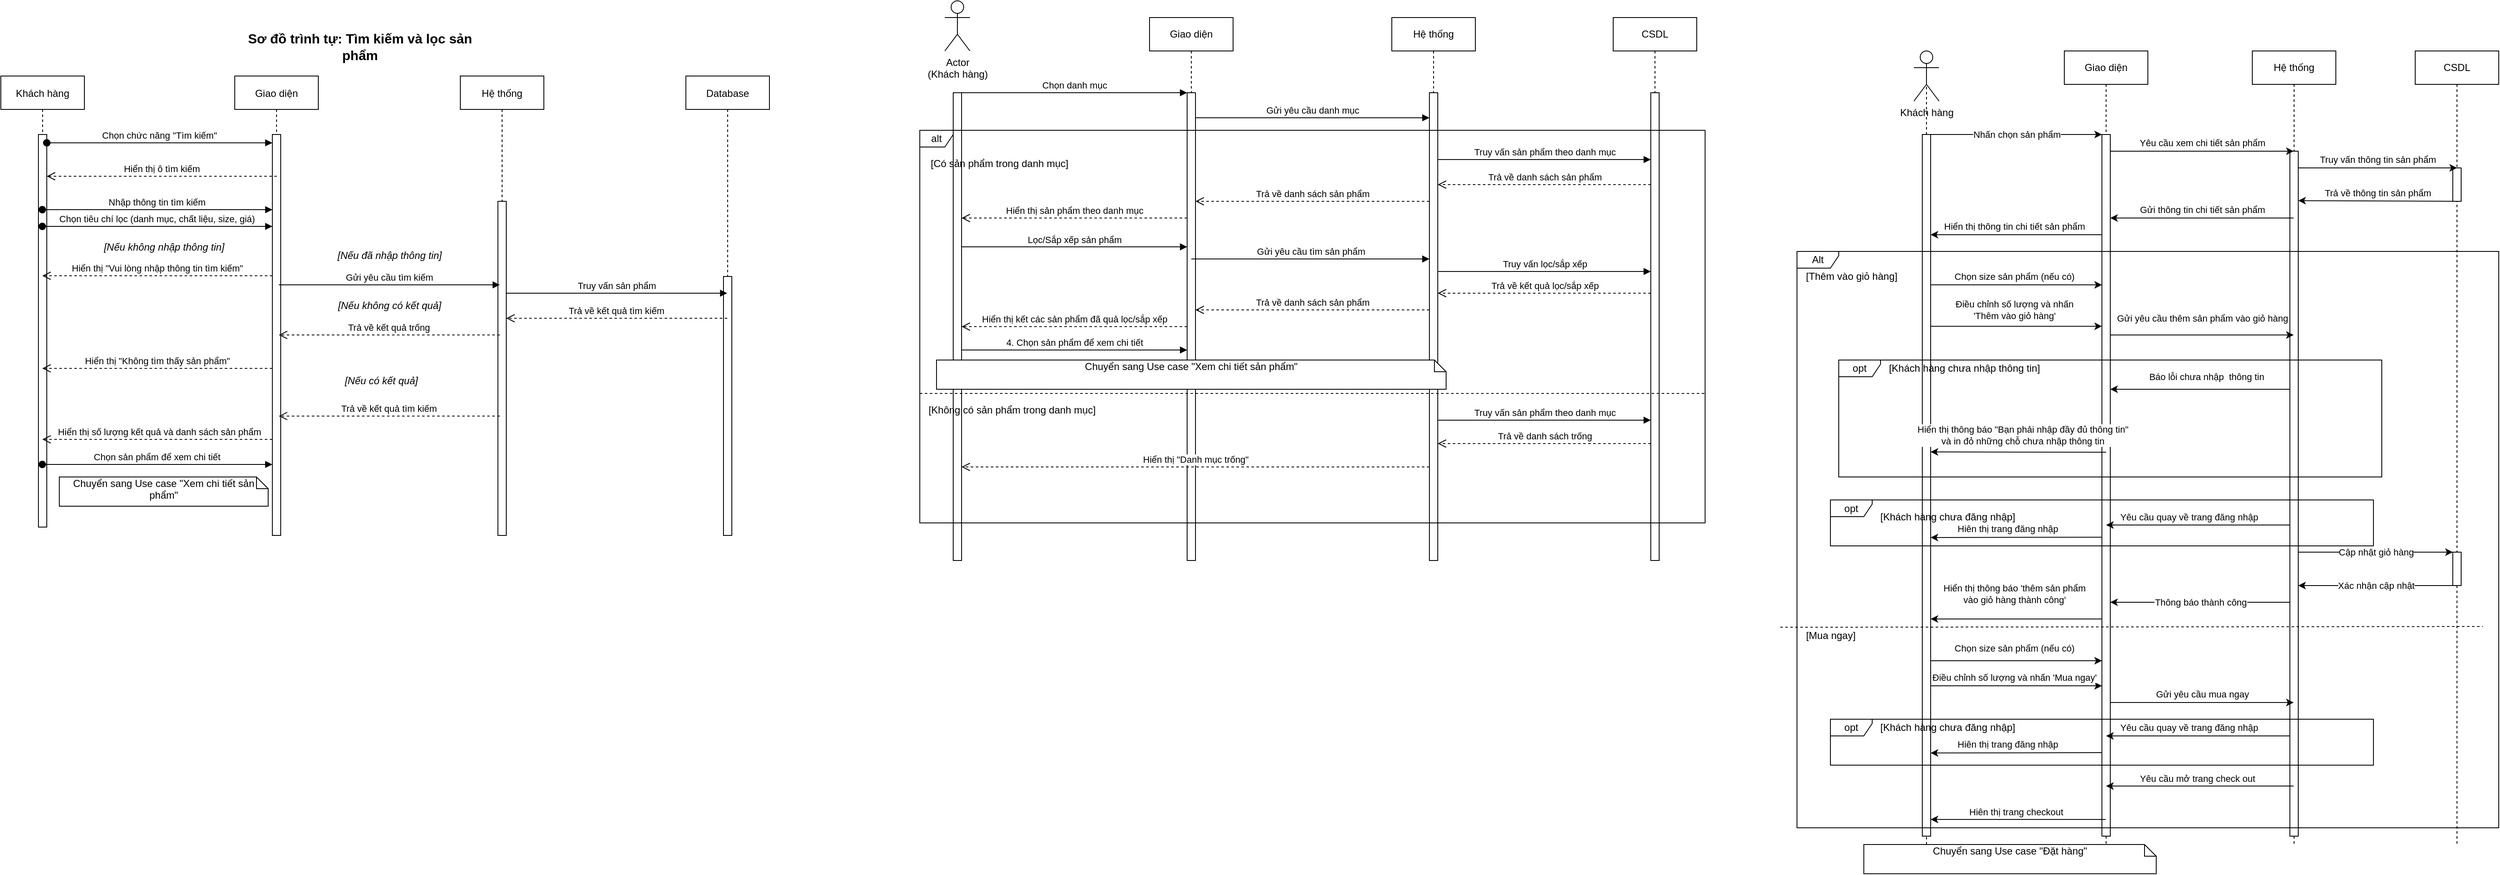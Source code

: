 <mxfile version="26.1.1" pages="2">
  <diagram name="Page-1" id="13e1069c-82ec-6db2-03f1-153e76fe0fe0">
    <mxGraphModel dx="4097" dy="2206" grid="1" gridSize="10" guides="1" tooltips="1" connect="1" arrows="1" fold="1" page="1" pageScale="1" pageWidth="1100" pageHeight="850" background="none" math="0" shadow="0">
      <root>
        <mxCell id="0" />
        <mxCell id="1" parent="0" />
        <mxCell id="CiSJBHJ4Xn43Z9WM9_8N-1" value="Khách hàng" style="shape=umlLifeline;perimeter=lifelinePerimeter;container=1;collapsible=0;recursiveResize=0;rounded=0;shadow=0;strokeWidth=1;" parent="1" vertex="1">
          <mxGeometry x="90" y="190" width="100" height="540" as="geometry" />
        </mxCell>
        <mxCell id="CiSJBHJ4Xn43Z9WM9_8N-2" value="" style="points=[];perimeter=orthogonalPerimeter;rounded=0;shadow=0;strokeWidth=1;" parent="CiSJBHJ4Xn43Z9WM9_8N-1" vertex="1">
          <mxGeometry x="45" y="70" width="10" height="470" as="geometry" />
        </mxCell>
        <mxCell id="CiSJBHJ4Xn43Z9WM9_8N-3" value="Giao diện" style="shape=umlLifeline;perimeter=lifelinePerimeter;container=1;collapsible=0;recursiveResize=0;rounded=0;shadow=0;strokeWidth=1;" parent="1" vertex="1">
          <mxGeometry x="370" y="190" width="100" height="550" as="geometry" />
        </mxCell>
        <mxCell id="CiSJBHJ4Xn43Z9WM9_8N-4" value="" style="points=[];perimeter=orthogonalPerimeter;rounded=0;shadow=0;strokeWidth=1;" parent="CiSJBHJ4Xn43Z9WM9_8N-3" vertex="1">
          <mxGeometry x="45" y="70" width="10" height="480" as="geometry" />
        </mxCell>
        <mxCell id="wR38wNs-CdR_Del-v1X8-1" value="Hiển thị ô tìm kiếm" style="verticalAlign=bottom;endArrow=open;dashed=1;endSize=8;shadow=0;strokeWidth=1;" parent="CiSJBHJ4Xn43Z9WM9_8N-3" edge="1">
          <mxGeometry relative="1" as="geometry">
            <mxPoint x="50.37" y="120" as="sourcePoint" />
            <mxPoint x="-225.0" y="120" as="targetPoint" />
          </mxGeometry>
        </mxCell>
        <mxCell id="CiSJBHJ4Xn43Z9WM9_8N-23" value="Chọn tiêu chí lọc (danh mục, chất liệu, size, giá)" style="verticalAlign=bottom;startArrow=oval;endArrow=block;startSize=8;shadow=0;strokeWidth=1;" parent="CiSJBHJ4Xn43Z9WM9_8N-3" edge="1">
          <mxGeometry relative="1" as="geometry">
            <mxPoint x="-230.37" y="180" as="sourcePoint" />
            <mxPoint x="45" y="180" as="targetPoint" />
          </mxGeometry>
        </mxCell>
        <mxCell id="CiSJBHJ4Xn43Z9WM9_8N-19" value="Hiển thị &quot;Không tìm thấy sản phẩm&quot;" style="verticalAlign=bottom;endArrow=open;dashed=1;endSize=8;shadow=0;strokeWidth=1;" parent="CiSJBHJ4Xn43Z9WM9_8N-3" edge="1">
          <mxGeometry relative="1" as="geometry">
            <mxPoint x="45" y="350" as="sourcePoint" />
            <mxPoint x="-230.37" y="350" as="targetPoint" />
          </mxGeometry>
        </mxCell>
        <mxCell id="CiSJBHJ4Xn43Z9WM9_8N-5" value="Hệ thống" style="shape=umlLifeline;perimeter=lifelinePerimeter;container=1;collapsible=0;recursiveResize=0;rounded=0;shadow=0;strokeWidth=1;" parent="1" vertex="1">
          <mxGeometry x="640" y="190" width="100" height="550" as="geometry" />
        </mxCell>
        <mxCell id="CiSJBHJ4Xn43Z9WM9_8N-6" value="" style="points=[];perimeter=orthogonalPerimeter;rounded=0;shadow=0;strokeWidth=1;" parent="CiSJBHJ4Xn43Z9WM9_8N-5" vertex="1">
          <mxGeometry x="45" y="150" width="10" height="400" as="geometry" />
        </mxCell>
        <mxCell id="CiSJBHJ4Xn43Z9WM9_8N-7" value="Database" style="shape=umlLifeline;perimeter=lifelinePerimeter;container=1;collapsible=0;recursiveResize=0;rounded=0;shadow=0;strokeWidth=1;" parent="1" vertex="1">
          <mxGeometry x="910" y="190" width="100" height="550" as="geometry" />
        </mxCell>
        <mxCell id="CiSJBHJ4Xn43Z9WM9_8N-8" value="" style="points=[];perimeter=orthogonalPerimeter;rounded=0;shadow=0;strokeWidth=1;" parent="CiSJBHJ4Xn43Z9WM9_8N-7" vertex="1">
          <mxGeometry x="45" y="240" width="10" height="310" as="geometry" />
        </mxCell>
        <mxCell id="CiSJBHJ4Xn43Z9WM9_8N-9" value="Chọn chức năng &quot;Tìm kiếm&quot;" style="verticalAlign=bottom;startArrow=oval;endArrow=block;startSize=8;shadow=0;strokeWidth=1;" parent="1" source="CiSJBHJ4Xn43Z9WM9_8N-2" target="CiSJBHJ4Xn43Z9WM9_8N-4" edge="1">
          <mxGeometry relative="1" as="geometry">
            <mxPoint x="345" y="270" as="sourcePoint" />
            <Array as="points">
              <mxPoint x="310" y="270" />
            </Array>
          </mxGeometry>
        </mxCell>
        <mxCell id="CiSJBHJ4Xn43Z9WM9_8N-10" value="Nhập thông tin tìm kiếm" style="verticalAlign=bottom;startArrow=oval;endArrow=block;startSize=8;shadow=0;strokeWidth=1;" parent="1" edge="1">
          <mxGeometry relative="1" as="geometry">
            <mxPoint x="139.63" y="350" as="sourcePoint" />
            <mxPoint x="415" y="350" as="targetPoint" />
          </mxGeometry>
        </mxCell>
        <mxCell id="CiSJBHJ4Xn43Z9WM9_8N-11" value="[Nếu không nhập thông tin]" style="text;html=1;align=center;verticalAlign=middle;resizable=0;points=[];autosize=1;fontStyle=2" parent="1" vertex="1">
          <mxGeometry x="200" y="380" width="170" height="30" as="geometry" />
        </mxCell>
        <mxCell id="CiSJBHJ4Xn43Z9WM9_8N-12" value="Hiển thị &quot;Vui lòng nhập thông tin tìm kiếm&quot;" style="verticalAlign=bottom;endArrow=open;dashed=1;endSize=8;shadow=0;strokeWidth=1;" parent="1" edge="1">
          <mxGeometry relative="1" as="geometry">
            <mxPoint x="415" y="429.13" as="sourcePoint" />
            <mxPoint x="139.63" y="429.13" as="targetPoint" />
          </mxGeometry>
        </mxCell>
        <mxCell id="CiSJBHJ4Xn43Z9WM9_8N-13" value="[Nếu đã nhập thông tin]" style="text;html=1;align=center;verticalAlign=middle;resizable=0;points=[];autosize=1;fontStyle=2" parent="1" vertex="1">
          <mxGeometry x="480" y="390" width="150" height="30" as="geometry" />
        </mxCell>
        <mxCell id="CiSJBHJ4Xn43Z9WM9_8N-14" value="Gửi yêu cầu tìm kiếm" style="verticalAlign=bottom;endArrow=block;shadow=0;strokeWidth=1;" parent="1" edge="1">
          <mxGeometry relative="1" as="geometry">
            <mxPoint x="422.75" y="440" as="sourcePoint" />
            <mxPoint x="687.25" y="440" as="targetPoint" />
          </mxGeometry>
        </mxCell>
        <mxCell id="CiSJBHJ4Xn43Z9WM9_8N-15" value="Truy vấn sản phẩm" style="verticalAlign=bottom;endArrow=block;shadow=0;strokeWidth=1;" parent="1" edge="1">
          <mxGeometry relative="1" as="geometry">
            <mxPoint x="695" y="450" as="sourcePoint" />
            <mxPoint x="959.5" y="450" as="targetPoint" />
          </mxGeometry>
        </mxCell>
        <mxCell id="CiSJBHJ4Xn43Z9WM9_8N-16" value="Trả về kết quả tìm kiếm" style="verticalAlign=bottom;endArrow=open;dashed=1;endSize=8;shadow=0;strokeWidth=1;" parent="1" edge="1">
          <mxGeometry relative="1" as="geometry">
            <mxPoint x="959.5" y="480" as="sourcePoint" />
            <mxPoint x="695" y="480" as="targetPoint" />
          </mxGeometry>
        </mxCell>
        <mxCell id="CiSJBHJ4Xn43Z9WM9_8N-17" value="[Nếu không có kết quả]" style="text;html=1;align=center;verticalAlign=middle;resizable=0;points=[];autosize=1;fontStyle=2" parent="1" vertex="1">
          <mxGeometry x="480" y="450" width="150" height="30" as="geometry" />
        </mxCell>
        <mxCell id="CiSJBHJ4Xn43Z9WM9_8N-18" value="Trả về kết quả trống" style="verticalAlign=bottom;endArrow=open;dashed=1;endSize=8;shadow=0;strokeWidth=1;" parent="1" edge="1">
          <mxGeometry relative="1" as="geometry">
            <mxPoint x="687.25" y="500" as="sourcePoint" />
            <mxPoint x="422.75" y="500" as="targetPoint" />
          </mxGeometry>
        </mxCell>
        <mxCell id="CiSJBHJ4Xn43Z9WM9_8N-20" value="[Nếu có kết quả]" style="text;html=1;align=center;verticalAlign=middle;resizable=0;points=[];autosize=1;fontStyle=2" parent="1" vertex="1">
          <mxGeometry x="490" y="540" width="110" height="30" as="geometry" />
        </mxCell>
        <mxCell id="CiSJBHJ4Xn43Z9WM9_8N-21" value="Trả về kết quả tìm kiếm" style="verticalAlign=bottom;endArrow=open;dashed=1;endSize=8;shadow=0;strokeWidth=1;" parent="1" edge="1">
          <mxGeometry relative="1" as="geometry">
            <mxPoint x="687.25" y="597.07" as="sourcePoint" />
            <mxPoint x="422.75" y="597.07" as="targetPoint" />
          </mxGeometry>
        </mxCell>
        <mxCell id="CiSJBHJ4Xn43Z9WM9_8N-22" value="Hiển thị số lượng kết quả và danh sách sản phẩm" style="verticalAlign=bottom;endArrow=open;dashed=1;endSize=8;shadow=0;strokeWidth=1;" parent="1" edge="1">
          <mxGeometry x="-0.02" relative="1" as="geometry">
            <mxPoint x="415" y="625" as="sourcePoint" />
            <mxPoint x="139.63" y="625" as="targetPoint" />
            <mxPoint as="offset" />
          </mxGeometry>
        </mxCell>
        <mxCell id="CiSJBHJ4Xn43Z9WM9_8N-24" value="Chọn sản phẩm để xem chi tiết" style="verticalAlign=bottom;startArrow=oval;endArrow=block;startSize=8;shadow=0;strokeWidth=1;" parent="1" edge="1">
          <mxGeometry relative="1" as="geometry">
            <mxPoint x="139.63" y="655" as="sourcePoint" />
            <mxPoint x="415" y="655" as="targetPoint" />
          </mxGeometry>
        </mxCell>
        <mxCell id="CiSJBHJ4Xn43Z9WM9_8N-25" value="Sơ đồ trình tự: Tìm kiếm và lọc sản phẩm" style="text;html=1;strokeColor=none;fillColor=none;align=center;verticalAlign=middle;whiteSpace=wrap;rounded=0;fontSize=16;fontStyle=1" parent="1" vertex="1">
          <mxGeometry x="370" y="140" width="300" height="30" as="geometry" />
        </mxCell>
        <mxCell id="wR38wNs-CdR_Del-v1X8-2" value="Actor&#xa;(Khách hàng)" style="shape=umlActor;verticalLabelPosition=bottom;verticalAlign=top;html=1;" parent="1" vertex="1">
          <mxGeometry x="1220" y="100" width="30" height="60" as="geometry" />
        </mxCell>
        <mxCell id="wR38wNs-CdR_Del-v1X8-6" value="" style="html=1;points=[];perimeter=orthogonalPerimeter;" parent="1" vertex="1">
          <mxGeometry x="1230" y="210" width="10" height="560" as="geometry" />
        </mxCell>
        <mxCell id="wR38wNs-CdR_Del-v1X8-7" value="" style="html=1;points=[];perimeter=orthogonalPerimeter;" parent="1" vertex="1">
          <mxGeometry x="1510" y="210" width="10" height="560" as="geometry" />
        </mxCell>
        <mxCell id="wR38wNs-CdR_Del-v1X8-8" value="" style="html=1;points=[];perimeter=orthogonalPerimeter;" parent="1" vertex="1">
          <mxGeometry x="1800" y="210" width="10" height="560" as="geometry" />
        </mxCell>
        <mxCell id="wR38wNs-CdR_Del-v1X8-9" value="" style="html=1;points=[];perimeter=orthogonalPerimeter;" parent="1" vertex="1">
          <mxGeometry x="2065" y="210" width="10" height="560" as="geometry" />
        </mxCell>
        <mxCell id="wR38wNs-CdR_Del-v1X8-10" value="Chọn danh mục" style="html=1;verticalAlign=bottom;endArrow=block;entryX=0;entryY=0;exitX=1;exitY=0;" parent="1" source="wR38wNs-CdR_Del-v1X8-6" target="wR38wNs-CdR_Del-v1X8-7" edge="1">
          <mxGeometry relative="1" as="geometry">
            <mxPoint x="1470" y="220" as="sourcePoint" />
          </mxGeometry>
        </mxCell>
        <mxCell id="wR38wNs-CdR_Del-v1X8-11" value="Gửi yêu cầu danh mục" style="html=1;verticalAlign=bottom;endArrow=block;entryX=0;entryY=0.1;exitX=1;exitY=0.1;" parent="1" edge="1">
          <mxGeometry relative="1" as="geometry">
            <mxPoint x="1520" y="240.0" as="sourcePoint" />
            <mxPoint x="1800" y="240.0" as="targetPoint" />
          </mxGeometry>
        </mxCell>
        <mxCell id="wR38wNs-CdR_Del-v1X8-12" value="alt" style="shape=umlFrame;whiteSpace=wrap;html=1;width=40;height=20;" parent="1" vertex="1">
          <mxGeometry x="1190" y="255" width="940" height="470" as="geometry" />
        </mxCell>
        <mxCell id="wR38wNs-CdR_Del-v1X8-13" value="[Có sản phẩm trong danh mục]" style="text;html=1;align=center;verticalAlign=middle;resizable=0;points=[];autosize=1;" parent="1" vertex="1">
          <mxGeometry x="1190" y="280" width="190" height="30" as="geometry" />
        </mxCell>
        <mxCell id="wR38wNs-CdR_Del-v1X8-14" value="" style="endArrow=none;dashed=1;html=1;entryX=1;entryY=0.5;entryDx=0;entryDy=0;entryPerimeter=0;exitX=0;exitY=0.5;exitDx=0;exitDy=0;exitPerimeter=0;" parent="1" edge="1">
          <mxGeometry width="50" height="50" relative="1" as="geometry">
            <mxPoint x="1190" y="570" as="sourcePoint" />
            <mxPoint x="2130.0" y="570" as="targetPoint" />
          </mxGeometry>
        </mxCell>
        <mxCell id="wR38wNs-CdR_Del-v1X8-15" value="[Không có sản phẩm trong danh mục]" style="text;html=1;align=center;verticalAlign=middle;resizable=0;points=[];autosize=1;" parent="1" vertex="1">
          <mxGeometry x="1190" y="575" width="220" height="30" as="geometry" />
        </mxCell>
        <mxCell id="wR38wNs-CdR_Del-v1X8-16" value="Truy vấn sản phẩm theo danh mục" style="html=1;verticalAlign=bottom;endArrow=block;entryX=0;entryY=0.2;exitX=1;exitY=0.2;" parent="1" edge="1">
          <mxGeometry relative="1" as="geometry">
            <mxPoint x="1810" y="290.0" as="sourcePoint" />
            <mxPoint x="2065.0" y="290.0" as="targetPoint" />
          </mxGeometry>
        </mxCell>
        <mxCell id="wR38wNs-CdR_Del-v1X8-17" value="Trả về danh sách sản phẩm" style="html=1;verticalAlign=bottom;endArrow=open;dashed=1;endSize=8;exitX=0;exitY=0.25;entryX=1;entryY=0.25;" parent="1" edge="1">
          <mxGeometry relative="1" as="geometry">
            <mxPoint x="1810" y="320.0" as="targetPoint" />
            <mxPoint x="2065.0" y="320" as="sourcePoint" />
          </mxGeometry>
        </mxCell>
        <mxCell id="wR38wNs-CdR_Del-v1X8-18" value="Hiển thị sản phẩm theo danh mục" style="html=1;verticalAlign=bottom;endArrow=open;dashed=1;endSize=8;entryX=1;entryY=0.3;" parent="1" edge="1">
          <mxGeometry relative="1" as="geometry">
            <mxPoint x="1240" y="360.0" as="targetPoint" />
            <mxPoint x="1510" y="360.0" as="sourcePoint" />
          </mxGeometry>
        </mxCell>
        <mxCell id="wR38wNs-CdR_Del-v1X8-19" value="Lọc/Sắp xếp sản phẩm" style="html=1;verticalAlign=bottom;endArrow=block;exitX=1;exitY=0.35;" parent="1" edge="1">
          <mxGeometry relative="1" as="geometry">
            <mxPoint x="1240" y="394.52" as="sourcePoint" />
            <mxPoint x="1510" y="394.52" as="targetPoint" />
          </mxGeometry>
        </mxCell>
        <mxCell id="wR38wNs-CdR_Del-v1X8-20" value="Truy vấn lọc/sắp xếp" style="html=1;verticalAlign=bottom;endArrow=block;entryX=0;entryY=0.4;exitX=1;exitY=0.4;" parent="1" edge="1">
          <mxGeometry relative="1" as="geometry">
            <mxPoint x="1810" y="424" as="sourcePoint" />
            <mxPoint x="2065" y="424" as="targetPoint" />
          </mxGeometry>
        </mxCell>
        <mxCell id="wR38wNs-CdR_Del-v1X8-21" value="Trả về kết quả lọc/sắp xếp" style="html=1;verticalAlign=bottom;endArrow=open;dashed=1;endSize=8;exitX=0;exitY=0.45;entryX=1;entryY=0.45;" parent="1" edge="1">
          <mxGeometry relative="1" as="geometry">
            <mxPoint x="1810" y="450.0" as="targetPoint" />
            <mxPoint x="2065" y="450.0" as="sourcePoint" />
          </mxGeometry>
        </mxCell>
        <mxCell id="wR38wNs-CdR_Del-v1X8-22" value="Hiển thị kết các sản phẩm đã quả lọc/sắp xếp" style="html=1;verticalAlign=bottom;endArrow=open;dashed=1;endSize=8;entryX=1;entryY=0.5;" parent="1" target="wR38wNs-CdR_Del-v1X8-6" edge="1">
          <mxGeometry relative="1" as="geometry">
            <mxPoint x="1470" y="400" as="targetPoint" />
            <mxPoint x="1510" y="490" as="sourcePoint" />
          </mxGeometry>
        </mxCell>
        <mxCell id="wR38wNs-CdR_Del-v1X8-23" value="4. Chọn sản phẩm để xem chi tiết" style="html=1;verticalAlign=bottom;endArrow=block;exitX=1;exitY=0.55;" parent="1" source="wR38wNs-CdR_Del-v1X8-6" edge="1">
          <mxGeometry relative="1" as="geometry">
            <mxPoint x="1470" y="420" as="sourcePoint" />
            <mxPoint x="1510" y="518" as="targetPoint" />
          </mxGeometry>
        </mxCell>
        <mxCell id="wR38wNs-CdR_Del-v1X8-24" value="Chuyển sang Use case &quot;Xem chi tiết sản phẩm&quot;" style="shape=note;whiteSpace=wrap;html=1;size=14;verticalAlign=top;align=center;spacingTop=-6;" parent="1" vertex="1">
          <mxGeometry x="1210" y="530" width="610" height="35" as="geometry" />
        </mxCell>
        <mxCell id="wR38wNs-CdR_Del-v1X8-25" value="Truy vấn sản phẩm theo danh mục" style="html=1;verticalAlign=bottom;endArrow=block;entryX=0;entryY=0.7;exitX=1;exitY=0.7;" parent="1" source="wR38wNs-CdR_Del-v1X8-8" target="wR38wNs-CdR_Del-v1X8-9" edge="1">
          <mxGeometry relative="1" as="geometry">
            <mxPoint x="1780" y="480" as="sourcePoint" />
          </mxGeometry>
        </mxCell>
        <mxCell id="wR38wNs-CdR_Del-v1X8-26" value="Trả về danh sách trống" style="html=1;verticalAlign=bottom;endArrow=open;dashed=1;endSize=8;exitX=0;exitY=0.75;entryX=1;entryY=0.75;" parent="1" source="wR38wNs-CdR_Del-v1X8-9" target="wR38wNs-CdR_Del-v1X8-8" edge="1">
          <mxGeometry relative="1" as="geometry">
            <mxPoint x="1780" y="500" as="targetPoint" />
          </mxGeometry>
        </mxCell>
        <mxCell id="wR38wNs-CdR_Del-v1X8-27" value="Hiển thị &quot;Danh mục trống&quot;" style="html=1;verticalAlign=bottom;endArrow=open;dashed=1;endSize=8;exitX=0;exitY=0.8;entryX=1;entryY=0.8;" parent="1" source="wR38wNs-CdR_Del-v1X8-8" target="wR38wNs-CdR_Del-v1X8-6" edge="1">
          <mxGeometry relative="1" as="geometry">
            <mxPoint x="1470" y="520" as="targetPoint" />
          </mxGeometry>
        </mxCell>
        <mxCell id="wR38wNs-CdR_Del-v1X8-31" value="Chuyển sang Use case &quot;Xem chi tiết sản phẩm&quot;" style="shape=note;whiteSpace=wrap;html=1;size=14;verticalAlign=top;align=center;spacingTop=-6;" parent="1" vertex="1">
          <mxGeometry x="160" y="670" width="250" height="35" as="geometry" />
        </mxCell>
        <mxCell id="z18q6whbh-dWfgE0S6pc-22" value="Trả về danh sách sản phẩm" style="html=1;verticalAlign=bottom;endArrow=open;dashed=1;endSize=8;exitX=0;exitY=0.45;" parent="1" edge="1">
          <mxGeometry relative="1" as="geometry">
            <mxPoint x="1520" y="470.0" as="targetPoint" />
            <mxPoint x="1800" y="470" as="sourcePoint" />
          </mxGeometry>
        </mxCell>
        <mxCell id="z18q6whbh-dWfgE0S6pc-23" value="Gửi yêu cầu tìm sản phẩm" style="html=1;verticalAlign=bottom;endArrow=block;exitX=1;exitY=0.35;" parent="1" target="wR38wNs-CdR_Del-v1X8-8" edge="1">
          <mxGeometry relative="1" as="geometry">
            <mxPoint x="1515" y="409.05" as="sourcePoint" />
            <mxPoint x="1785" y="409.05" as="targetPoint" />
          </mxGeometry>
        </mxCell>
        <mxCell id="z18q6whbh-dWfgE0S6pc-24" value="Trả về danh sách sản phẩm" style="html=1;verticalAlign=bottom;endArrow=open;dashed=1;endSize=8;exitX=0;exitY=0.45;" parent="1" edge="1">
          <mxGeometry relative="1" as="geometry">
            <mxPoint x="1520" y="340.0" as="targetPoint" />
            <mxPoint x="1800" y="340" as="sourcePoint" />
          </mxGeometry>
        </mxCell>
        <mxCell id="r98t_IDqT5fcbSij2vow-30" value="Giao diện" style="shape=umlLifeline;perimeter=lifelinePerimeter;whiteSpace=wrap;html=1;container=1;dropTarget=0;collapsible=0;recursiveResize=0;outlineConnect=0;portConstraint=eastwest;newEdgeStyle={&quot;curved&quot;:0,&quot;rounded&quot;:0};" parent="1" vertex="1">
          <mxGeometry x="1465" y="120" width="100" height="90" as="geometry" />
        </mxCell>
        <mxCell id="r98t_IDqT5fcbSij2vow-31" value="Hệ thống" style="shape=umlLifeline;perimeter=lifelinePerimeter;whiteSpace=wrap;html=1;container=1;dropTarget=0;collapsible=0;recursiveResize=0;outlineConnect=0;portConstraint=eastwest;newEdgeStyle={&quot;curved&quot;:0,&quot;rounded&quot;:0};" parent="1" vertex="1">
          <mxGeometry x="1755" y="120" width="100" height="90" as="geometry" />
        </mxCell>
        <mxCell id="r98t_IDqT5fcbSij2vow-32" value="CSDL" style="shape=umlLifeline;perimeter=lifelinePerimeter;whiteSpace=wrap;html=1;container=1;dropTarget=0;collapsible=0;recursiveResize=0;outlineConnect=0;portConstraint=eastwest;newEdgeStyle={&quot;curved&quot;:0,&quot;rounded&quot;:0};" parent="1" vertex="1">
          <mxGeometry x="2020" y="120" width="100" height="90" as="geometry" />
        </mxCell>
        <mxCell id="hXK-SEx-EnrCW3ID_Bvt-27" value="Khách hàng" style="shape=umlActor;verticalLabelPosition=bottom;verticalAlign=top;html=1;" vertex="1" parent="1">
          <mxGeometry x="2380" y="160" width="30" height="60" as="geometry" />
        </mxCell>
        <mxCell id="hXK-SEx-EnrCW3ID_Bvt-28" value="Giao diện" style="shape=umlLifeline;perimeter=lifelinePerimeter;whiteSpace=wrap;html=1;container=1;collapsible=0;recursiveResize=0;outlineConnect=0;" vertex="1" parent="1">
          <mxGeometry x="2560" y="160" width="100" height="950" as="geometry" />
        </mxCell>
        <mxCell id="hXK-SEx-EnrCW3ID_Bvt-29" value="Hệ thống" style="shape=umlLifeline;perimeter=lifelinePerimeter;whiteSpace=wrap;html=1;container=1;collapsible=0;recursiveResize=0;outlineConnect=0;" vertex="1" parent="1">
          <mxGeometry x="2785" y="160" width="100" height="950" as="geometry" />
        </mxCell>
        <mxCell id="hXK-SEx-EnrCW3ID_Bvt-30" value="CSDL" style="shape=umlLifeline;perimeter=lifelinePerimeter;whiteSpace=wrap;html=1;container=1;collapsible=0;recursiveResize=0;outlineConnect=0;" vertex="1" parent="1">
          <mxGeometry x="2980" y="160" width="100" height="950" as="geometry" />
        </mxCell>
        <mxCell id="hXK-SEx-EnrCW3ID_Bvt-36" value="" style="html=1;points=[];perimeter=orthogonalPerimeter;" vertex="1" parent="hXK-SEx-EnrCW3ID_Bvt-30">
          <mxGeometry x="45" y="140" width="10" height="40" as="geometry" />
        </mxCell>
        <mxCell id="hXK-SEx-EnrCW3ID_Bvt-40" value="Trả về thông tin sản phẩm" style="endArrow=classic;html=1;" edge="1" parent="hXK-SEx-EnrCW3ID_Bvt-30">
          <mxGeometry y="-10" width="50" height="50" relative="1" as="geometry">
            <mxPoint x="50" y="180" as="sourcePoint" />
            <mxPoint x="-140" y="179.17" as="targetPoint" />
            <mxPoint as="offset" />
          </mxGeometry>
        </mxCell>
        <mxCell id="hXK-SEx-EnrCW3ID_Bvt-31" value="" style="endArrow=none;dashed=1;html=1;startArrow=none;entryX=0.5;entryY=0.686;entryDx=0;entryDy=0;entryPerimeter=0;" edge="1" parent="1" source="hXK-SEx-EnrCW3ID_Bvt-32" target="hXK-SEx-EnrCW3ID_Bvt-27">
          <mxGeometry width="50" height="50" relative="1" as="geometry">
            <mxPoint x="2435" y="780" as="sourcePoint" />
            <mxPoint x="2435" y="240" as="targetPoint" />
          </mxGeometry>
        </mxCell>
        <mxCell id="hXK-SEx-EnrCW3ID_Bvt-32" value="" style="html=1;points=[];perimeter=orthogonalPerimeter;" vertex="1" parent="1">
          <mxGeometry x="2390" y="260" width="10" height="840" as="geometry" />
        </mxCell>
        <mxCell id="hXK-SEx-EnrCW3ID_Bvt-33" value="" style="endArrow=none;dashed=1;html=1;" edge="1" parent="1" target="hXK-SEx-EnrCW3ID_Bvt-32">
          <mxGeometry width="50" height="50" relative="1" as="geometry">
            <mxPoint x="2395" y="1110" as="sourcePoint" />
            <mxPoint x="2435" y="240" as="targetPoint" />
          </mxGeometry>
        </mxCell>
        <mxCell id="hXK-SEx-EnrCW3ID_Bvt-34" value="" style="html=1;points=[];perimeter=orthogonalPerimeter;" vertex="1" parent="1">
          <mxGeometry x="2605" y="260" width="10" height="840" as="geometry" />
        </mxCell>
        <mxCell id="hXK-SEx-EnrCW3ID_Bvt-35" value="" style="html=1;points=[];perimeter=orthogonalPerimeter;" vertex="1" parent="1">
          <mxGeometry x="2830" y="280" width="10" height="820" as="geometry" />
        </mxCell>
        <mxCell id="hXK-SEx-EnrCW3ID_Bvt-37" value="Nhấn chọn sản phẩm" style="endArrow=classic;html=1;exitX=1;exitY=0;exitDx=0;exitDy=0;exitPerimeter=0;" edge="1" parent="1" source="hXK-SEx-EnrCW3ID_Bvt-32">
          <mxGeometry width="50" height="50" relative="1" as="geometry">
            <mxPoint x="2440" y="260" as="sourcePoint" />
            <mxPoint x="2605" y="260" as="targetPoint" />
          </mxGeometry>
        </mxCell>
        <mxCell id="hXK-SEx-EnrCW3ID_Bvt-38" value="Yêu cầu xem chi tiết sản phẩm" style="endArrow=classic;html=1;" edge="1" parent="1" target="hXK-SEx-EnrCW3ID_Bvt-29">
          <mxGeometry y="10" width="50" height="50" relative="1" as="geometry">
            <mxPoint x="2615" y="280" as="sourcePoint" />
            <mxPoint x="2765" y="280" as="targetPoint" />
            <mxPoint as="offset" />
          </mxGeometry>
        </mxCell>
        <mxCell id="hXK-SEx-EnrCW3ID_Bvt-39" value="Truy vấn thông tin sản phẩm" style="endArrow=classic;html=1;" edge="1" parent="1">
          <mxGeometry y="10" width="50" height="50" relative="1" as="geometry">
            <mxPoint x="2840" y="300" as="sourcePoint" />
            <mxPoint x="3030" y="300" as="targetPoint" />
            <mxPoint as="offset" />
          </mxGeometry>
        </mxCell>
        <mxCell id="hXK-SEx-EnrCW3ID_Bvt-41" value="Gửi thông tin chi tiết sản phẩm" style="endArrow=classic;html=1;" edge="1" parent="1" source="hXK-SEx-EnrCW3ID_Bvt-29">
          <mxGeometry y="-10" width="50" height="50" relative="1" as="geometry">
            <mxPoint x="2765" y="360" as="sourcePoint" />
            <mxPoint x="2615" y="360" as="targetPoint" />
            <mxPoint as="offset" />
          </mxGeometry>
        </mxCell>
        <mxCell id="hXK-SEx-EnrCW3ID_Bvt-42" value="Hiển thị thông tin chi tiết sản phẩm" style="endArrow=classic;html=1;" edge="1" parent="1" target="hXK-SEx-EnrCW3ID_Bvt-32">
          <mxGeometry x="0.03" y="-10" width="50" height="50" relative="1" as="geometry">
            <mxPoint x="2605" y="380" as="sourcePoint" />
            <mxPoint x="2440" y="380" as="targetPoint" />
            <mxPoint as="offset" />
          </mxGeometry>
        </mxCell>
        <mxCell id="hXK-SEx-EnrCW3ID_Bvt-43" value="Alt" style="shape=umlFrame;whiteSpace=wrap;html=1;width=50;height=20;" vertex="1" parent="1">
          <mxGeometry x="2240" y="400" width="840" height="690" as="geometry" />
        </mxCell>
        <mxCell id="hXK-SEx-EnrCW3ID_Bvt-44" value="[Thêm vào giỏ hàng]" style="text;html=1;align=center;verticalAlign=middle;resizable=0;points=[];autosize=1;" vertex="1" parent="1">
          <mxGeometry x="2240" y="420" width="130" height="20" as="geometry" />
        </mxCell>
        <mxCell id="hXK-SEx-EnrCW3ID_Bvt-45" value="Chọn size sản phẩm (nếu có)" style="endArrow=classic;html=1;" edge="1" parent="1" source="hXK-SEx-EnrCW3ID_Bvt-32">
          <mxGeometry x="-0.03" y="10" width="50" height="50" relative="1" as="geometry">
            <mxPoint x="2440" y="440" as="sourcePoint" />
            <mxPoint x="2605" y="440" as="targetPoint" />
            <mxPoint as="offset" />
          </mxGeometry>
        </mxCell>
        <mxCell id="hXK-SEx-EnrCW3ID_Bvt-46" value="Điều chỉnh số lượng và nhấn&lt;br&gt;&#39;Thêm vào giỏ hàng&#39;" style="endArrow=classic;html=1;" edge="1" parent="1" source="hXK-SEx-EnrCW3ID_Bvt-32">
          <mxGeometry x="-0.03" y="20" width="50" height="50" relative="1" as="geometry">
            <mxPoint x="2440" y="489.58" as="sourcePoint" />
            <mxPoint x="2605" y="489.58" as="targetPoint" />
            <mxPoint as="offset" />
          </mxGeometry>
        </mxCell>
        <mxCell id="hXK-SEx-EnrCW3ID_Bvt-47" value="Gửi yêu cầu thêm sản phẩm vào giỏ hàng" style="endArrow=classic;html=1;" edge="1" parent="1" target="hXK-SEx-EnrCW3ID_Bvt-29">
          <mxGeometry y="20" width="50" height="50" relative="1" as="geometry">
            <mxPoint x="2615" y="500" as="sourcePoint" />
            <mxPoint x="2765" y="500" as="targetPoint" />
            <mxPoint as="offset" />
          </mxGeometry>
        </mxCell>
        <mxCell id="hXK-SEx-EnrCW3ID_Bvt-48" value="opt" style="shape=umlFrame;whiteSpace=wrap;html=1;width=50;height=20;" vertex="1" parent="1">
          <mxGeometry x="2280" y="697.5" width="650" height="55" as="geometry" />
        </mxCell>
        <mxCell id="hXK-SEx-EnrCW3ID_Bvt-49" value="[Khách hàng chưa đăng nhập]" style="text;html=1;align=center;verticalAlign=middle;resizable=0;points=[];autosize=1;" vertex="1" parent="1">
          <mxGeometry x="2330" y="707.5" width="180" height="20" as="geometry" />
        </mxCell>
        <mxCell id="hXK-SEx-EnrCW3ID_Bvt-50" value="Yêu cầu quay về trang đăng nhập" style="endArrow=classic;html=1;" edge="1" parent="1">
          <mxGeometry x="0.104" y="-10" width="50" height="50" relative="1" as="geometry">
            <mxPoint x="2830" y="727.5" as="sourcePoint" />
            <mxPoint x="2610" y="727.5" as="targetPoint" />
            <Array as="points" />
            <mxPoint as="offset" />
          </mxGeometry>
        </mxCell>
        <mxCell id="hXK-SEx-EnrCW3ID_Bvt-51" value="" style="html=1;points=[];perimeter=orthogonalPerimeter;" vertex="1" parent="1">
          <mxGeometry x="3025" y="760" width="10" height="40" as="geometry" />
        </mxCell>
        <mxCell id="hXK-SEx-EnrCW3ID_Bvt-52" value="Cập nhật giỏ hàng" style="endArrow=classic;html=1;" edge="1" parent="1" target="hXK-SEx-EnrCW3ID_Bvt-51">
          <mxGeometry width="50" height="50" relative="1" as="geometry">
            <mxPoint x="2840" y="760" as="sourcePoint" />
            <mxPoint x="2925" y="760" as="targetPoint" />
          </mxGeometry>
        </mxCell>
        <mxCell id="hXK-SEx-EnrCW3ID_Bvt-53" value="Xác nhận cập nhật" style="endArrow=classic;html=1;" edge="1" parent="1" source="hXK-SEx-EnrCW3ID_Bvt-51">
          <mxGeometry width="50" height="50" relative="1" as="geometry">
            <mxPoint x="2925" y="800" as="sourcePoint" />
            <mxPoint x="2840" y="800" as="targetPoint" />
          </mxGeometry>
        </mxCell>
        <mxCell id="hXK-SEx-EnrCW3ID_Bvt-54" value="Thông báo thành công" style="endArrow=classic;html=1;" edge="1" parent="1">
          <mxGeometry width="50" height="50" relative="1" as="geometry">
            <mxPoint x="2830" y="820" as="sourcePoint" />
            <mxPoint x="2615" y="820" as="targetPoint" />
          </mxGeometry>
        </mxCell>
        <mxCell id="hXK-SEx-EnrCW3ID_Bvt-55" value="Hiển thị thông báo &#39;thêm sản phẩm&lt;br&gt;vào giỏ hàng thành công&#39;" style="endArrow=classic;html=1;" edge="1" parent="1">
          <mxGeometry x="0.024" y="-30" width="50" height="50" relative="1" as="geometry">
            <mxPoint x="2605" y="840" as="sourcePoint" />
            <mxPoint x="2400" y="840" as="targetPoint" />
            <mxPoint as="offset" />
          </mxGeometry>
        </mxCell>
        <mxCell id="hXK-SEx-EnrCW3ID_Bvt-56" value="" style="endArrow=none;dashed=1;html=1;entryX=1;entryY=0.6;entryDx=0;entryDy=0;entryPerimeter=0;exitX=-0.001;exitY=0.6;exitDx=0;exitDy=0;exitPerimeter=0;" edge="1" parent="1">
          <mxGeometry width="50" height="50" relative="1" as="geometry">
            <mxPoint x="2220.0" y="849.92" as="sourcePoint" />
            <mxPoint x="3060.84" y="849.0" as="targetPoint" />
          </mxGeometry>
        </mxCell>
        <mxCell id="hXK-SEx-EnrCW3ID_Bvt-57" value="[Mua ngay]" style="text;html=1;align=center;verticalAlign=middle;resizable=0;points=[];autosize=1;" vertex="1" parent="1">
          <mxGeometry x="2240" y="850" width="80" height="20" as="geometry" />
        </mxCell>
        <mxCell id="hXK-SEx-EnrCW3ID_Bvt-58" value="Chọn size sản phẩm (nếu có)" style="endArrow=classic;html=1;" edge="1" parent="1">
          <mxGeometry x="-0.024" y="15" width="50" height="50" relative="1" as="geometry">
            <mxPoint x="2400" y="890" as="sourcePoint" />
            <mxPoint x="2605" y="890" as="targetPoint" />
            <mxPoint as="offset" />
          </mxGeometry>
        </mxCell>
        <mxCell id="hXK-SEx-EnrCW3ID_Bvt-59" value="Điều chỉnh số lượng và nhấn &#39;Mua ngay&#39;" style="endArrow=classic;html=1;" edge="1" parent="1">
          <mxGeometry x="-0.024" y="10" width="50" height="50" relative="1" as="geometry">
            <mxPoint x="2400" y="920" as="sourcePoint" />
            <mxPoint x="2605" y="920" as="targetPoint" />
            <mxPoint as="offset" />
          </mxGeometry>
        </mxCell>
        <mxCell id="hXK-SEx-EnrCW3ID_Bvt-60" value="Gửi yêu cầu mua ngay" style="endArrow=classic;html=1;" edge="1" parent="1">
          <mxGeometry y="10" width="50" height="50" relative="1" as="geometry">
            <mxPoint x="2615" y="940" as="sourcePoint" />
            <mxPoint x="2834.5" y="940" as="targetPoint" />
            <mxPoint as="offset" />
          </mxGeometry>
        </mxCell>
        <mxCell id="hXK-SEx-EnrCW3ID_Bvt-61" value="Yêu cầu mở trang check out&lt;span style=&quot;color: rgba(0, 0, 0, 0); font-family: monospace; font-size: 0px; text-align: start; background-color: rgb(251, 251, 251);&quot;&gt;%3CmxGraphModel%3E%3Croot%3E%3CmxCell%20id%3D%220%22%2F%3E%3CmxCell%20id%3D%221%22%20parent%3D%220%22%2F%3E%3CmxCell%20id%3D%222%22%20value%3D%22B%C3%A1o%20l%E1%BB%97i%20ch%C6%B0a%20nh%E1%BA%ADp%26amp%3Bnbsp%3B%20th%C3%B4ng%20tin%22%20style%3D%22endArrow%3Dclassic%3Bhtml%3D1%3B%22%20edge%3D%221%22%20parent%3D%221%22%3E%3CmxGeometry%20x%3D%22-0.07%22%20y%3D%22-15%22%20width%3D%2250%22%20height%3D%2250%22%20relative%3D%221%22%20as%3D%22geometry%22%3E%3CmxPoint%20x%3D%222830%22%20y%3D%22565%22%20as%3D%22sourcePoint%22%2F%3E%3CmxPoint%20x%3D%222615%22%20y%3D%22565%22%20as%3D%22targetPoint%22%2F%3E%3CArray%20as%3D%22points%22%2F%3E%3CmxPoint%20as%3D%22offset%22%2F%3E%3C%2FmxGeometry%3E%3C%2FmxCell%3E%3C%2Froot%3E%3C%2FmxGraphModel%3E&lt;/span&gt;" style="endArrow=classic;html=1;" edge="1" parent="1" target="hXK-SEx-EnrCW3ID_Bvt-28">
          <mxGeometry x="0.033" y="-9" width="50" height="50" relative="1" as="geometry">
            <mxPoint x="2834.5" y="1040" as="sourcePoint" />
            <mxPoint x="2400" y="1040" as="targetPoint" />
            <Array as="points">
              <mxPoint x="2612.5" y="1040" />
            </Array>
            <mxPoint as="offset" />
          </mxGeometry>
        </mxCell>
        <mxCell id="hXK-SEx-EnrCW3ID_Bvt-65" value="Hiên thị trang đăng nhập" style="endArrow=classic;html=1;" edge="1" parent="1">
          <mxGeometry x="0.104" y="-10" width="50" height="50" relative="1" as="geometry">
            <mxPoint x="2605" y="742.08" as="sourcePoint" />
            <mxPoint x="2400" y="742.5" as="targetPoint" />
            <Array as="points" />
            <mxPoint as="offset" />
          </mxGeometry>
        </mxCell>
        <mxCell id="hXK-SEx-EnrCW3ID_Bvt-66" value="opt" style="shape=umlFrame;whiteSpace=wrap;html=1;width=50;height=20;" vertex="1" parent="1">
          <mxGeometry x="2280" y="960" width="650" height="55" as="geometry" />
        </mxCell>
        <mxCell id="hXK-SEx-EnrCW3ID_Bvt-67" value="Yêu cầu quay về trang đăng nhập" style="endArrow=classic;html=1;" edge="1" parent="1">
          <mxGeometry x="0.104" y="-10" width="50" height="50" relative="1" as="geometry">
            <mxPoint x="2830" y="980" as="sourcePoint" />
            <mxPoint x="2610" y="980" as="targetPoint" />
            <Array as="points" />
            <mxPoint as="offset" />
          </mxGeometry>
        </mxCell>
        <mxCell id="hXK-SEx-EnrCW3ID_Bvt-68" value="Hiên thị trang đăng nhập" style="endArrow=classic;html=1;" edge="1" parent="1">
          <mxGeometry x="0.104" y="-10" width="50" height="50" relative="1" as="geometry">
            <mxPoint x="2605" y="1000" as="sourcePoint" />
            <mxPoint x="2400" y="1000.42" as="targetPoint" />
            <Array as="points" />
            <mxPoint as="offset" />
          </mxGeometry>
        </mxCell>
        <mxCell id="hXK-SEx-EnrCW3ID_Bvt-69" value="[Khách hàng chưa đăng nhập]" style="text;html=1;align=center;verticalAlign=middle;resizable=0;points=[];autosize=1;" vertex="1" parent="1">
          <mxGeometry x="2330" y="960" width="180" height="20" as="geometry" />
        </mxCell>
        <mxCell id="hXK-SEx-EnrCW3ID_Bvt-70" value="opt" style="shape=umlFrame;whiteSpace=wrap;html=1;width=50;height=20;" vertex="1" parent="1">
          <mxGeometry x="2290" y="530" width="650" height="140" as="geometry" />
        </mxCell>
        <mxCell id="hXK-SEx-EnrCW3ID_Bvt-71" value="[Khách hàng chưa nhập thông tin]" style="text;html=1;align=center;verticalAlign=middle;resizable=0;points=[];autosize=1;" vertex="1" parent="1">
          <mxGeometry x="2340" y="525" width="200" height="30" as="geometry" />
        </mxCell>
        <mxCell id="hXK-SEx-EnrCW3ID_Bvt-72" value="Báo lỗi chưa nhập&amp;nbsp; thông tin" style="endArrow=classic;html=1;" edge="1" parent="1">
          <mxGeometry x="-0.07" y="-15" width="50" height="50" relative="1" as="geometry">
            <mxPoint x="2830" y="565" as="sourcePoint" />
            <mxPoint x="2615" y="565" as="targetPoint" />
            <Array as="points" />
            <mxPoint as="offset" />
          </mxGeometry>
        </mxCell>
        <mxCell id="hXK-SEx-EnrCW3ID_Bvt-73" value="Hiển thị thông báo &quot;Bạn phải nhập đầy đủ thông tin&quot;&lt;br&gt;và in đỏ những chỗ chưa nhập thông tin" style="endArrow=classic;html=1;" edge="1" parent="1">
          <mxGeometry x="-0.047" y="-20" width="50" height="50" relative="1" as="geometry">
            <mxPoint x="2610" y="640.42" as="sourcePoint" />
            <mxPoint x="2400" y="640" as="targetPoint" />
            <Array as="points" />
            <mxPoint as="offset" />
          </mxGeometry>
        </mxCell>
        <mxCell id="hXK-SEx-EnrCW3ID_Bvt-75" value="Hiên thị trang checkout" style="endArrow=classic;html=1;" edge="1" parent="1" source="hXK-SEx-EnrCW3ID_Bvt-28">
          <mxGeometry x="0.033" y="-9" width="50" height="50" relative="1" as="geometry">
            <mxPoint x="2619.5" y="1080" as="sourcePoint" />
            <mxPoint x="2400" y="1080" as="targetPoint" />
            <Array as="points">
              <mxPoint x="2402.5" y="1080" />
            </Array>
            <mxPoint as="offset" />
          </mxGeometry>
        </mxCell>
        <mxCell id="hXK-SEx-EnrCW3ID_Bvt-77" value="Chuyển sang Use case &quot;Đặt hàng&quot;" style="shape=note;whiteSpace=wrap;html=1;size=14;verticalAlign=top;align=center;spacingTop=-6;" vertex="1" parent="1">
          <mxGeometry x="2320" y="1110" width="350" height="35" as="geometry" />
        </mxCell>
      </root>
    </mxGraphModel>
  </diagram>
  <diagram name="Sequence Diagram - Xem danh sách sản phẩm" id="tBVd2Vyf2i5adsl5Acp0">
    <mxGraphModel dx="1422" dy="762" grid="1" gridSize="10" guides="1" tooltips="1" connect="1" arrows="1" fold="1" page="1" pageScale="1" pageWidth="850" pageHeight="1100" math="0" shadow="0">
      <root>
        <mxCell id="0" />
        <mxCell id="1" parent="0" />
        <!-- Actors and Objects -->
        <mxCell id="actor" value="Actor&#xa;(Khách hàng)" style="shape=umlActor;verticalLabelPosition=bottom;verticalAlign=top;html=1;" parent="1" vertex="1">
          <mxGeometry x="70" y="80" width="30" height="60" as="geometry" />
        </mxCell>
        <mxCell id="header_object" value="Header" style="html=1;align=center;verticalAlign=middle;rounded=1;absoluteArcSize=1;arcSize=10;dashed=0;" parent="1" vertex="1">
          <mxGeometry x="190" y="90" width="100" height="40" as="geometry" />
        </mxCell>
        <mxCell id="system_object" value="Hệ thống" style="html=1;align=center;verticalAlign=middle;rounded=1;absoluteArcSize=1;arcSize=10;dashed=0;" parent="1" vertex="1">
          <mxGeometry x="350" y="90" width="100" height="40" as="geometry" />
        </mxCell>
        <mxCell id="database_object" value="Cơ sở dữ liệu" style="html=1;align=center;verticalAlign=middle;rounded=1;absoluteArcSize=1;arcSize=10;dashed=0;" parent="1" vertex="1">
          <mxGeometry x="510" y="90" width="120" height="40" as="geometry" />
        </mxCell>
        <!-- Lifelines -->
        <mxCell id="actor_lifeline" value="" style="html=1;points=[];perimeter=orthogonalPerimeter;" parent="1" vertex="1">
          <mxGeometry x="85" y="150" width="10" height="450" as="geometry" />
        </mxCell>
        <mxCell id="header_lifeline" value="" style="html=1;points=[];perimeter=orthogonalPerimeter;" parent="1" vertex="1">
          <mxGeometry x="235" y="150" width="10" height="450" as="geometry" />
        </mxCell>
        <mxCell id="system_lifeline" value="" style="html=1;points=[];perimeter=orthogonalPerimeter;" parent="1" vertex="1">
          <mxGeometry x="395" y="150" width="10" height="450" as="geometry" />
        </mxCell>
        <mxCell id="database_lifeline" value="" style="html=1;points=[];perimeter=orthogonalPerimeter;" parent="1" vertex="1">
          <mxGeometry x="565" y="150" width="10" height="450" as="geometry" />
        </mxCell>
        <!-- Messages and Flows -->
        <mxCell id="msg1" value="1. Chọn danh mục" style="html=1;verticalAlign=bottom;endArrow=block;entryX=0;entryY=0;exitX=1;exitY=0;" parent="1" source="actor_lifeline" target="header_lifeline" edge="1">
          <mxGeometry relative="1" as="geometry">
            <mxPoint x="100" y="160" as="sourcePoint" />
          </mxGeometry>
        </mxCell>
        <mxCell id="msg2" value="Gửi yêu cầu danh mục" style="html=1;verticalAlign=bottom;endArrow=block;entryX=0;entryY=0.1;exitX=1;exitY=0.1;" parent="1" source="header_lifeline" target="system_lifeline" edge="1">
          <mxGeometry relative="1" as="geometry">
            <mxPoint x="250" y="180" as="sourcePoint" />
          </mxGeometry>
        </mxCell>
        <!-- Alt Fragment -->
        <mxCell id="alt_fragment" value="alt" style="shape=umlFrame;whiteSpace=wrap;html=1;width=40;height=20;" parent="1" vertex="1">
          <mxGeometry x="40" y="200" width="600" height="360" as="geometry" />
        </mxCell>
        <mxCell id="alt_condition1" value="Có sản phẩm trong danh mục" style="text;html=1;align=center;verticalAlign=middle;resizable=0;points=[];autosize=1;" parent="1" vertex="1">
          <mxGeometry x="80" y="200" width="180" height="20" as="geometry" />
        </mxCell>
        <mxCell id="alt_divider" value="" style="endArrow=none;dashed=1;html=1;entryX=1;entryY=0.5;entryDx=0;entryDy=0;entryPerimeter=0;exitX=0;exitY=0.5;exitDx=0;exitDy=0;exitPerimeter=0;" parent="1" source="alt_fragment" target="alt_fragment" edge="1">
          <mxGeometry width="50" height="50" relative="1" as="geometry">
            <mxPoint x="40" y="400" as="sourcePoint" />
            <mxPoint x="640" y="400" as="targetPoint" />
          </mxGeometry>
        </mxCell>
        <mxCell id="alt_condition2" value="Không có sản phẩm trong danh mục" style="text;html=1;align=center;verticalAlign=middle;resizable=0;points=[];autosize=1;" parent="1" vertex="1">
          <mxGeometry x="80" y="400" width="210" height="20" as="geometry" />
        </mxCell>
        <!-- Main Flow -->
        <mxCell id="msg3" value="Truy vấn sản phẩm theo danh mục" style="html=1;verticalAlign=bottom;endArrow=block;entryX=0;entryY=0.2;exitX=1;exitY=0.2;" parent="1" source="system_lifeline" target="database_lifeline" edge="1">
          <mxGeometry relative="1" as="geometry">
            <mxPoint x="410" y="220" as="sourcePoint" />
          </mxGeometry>
        </mxCell>
        <mxCell id="msg4" value="Trả về danh sách sản phẩm" style="html=1;verticalAlign=bottom;endArrow=open;dashed=1;endSize=8;exitX=0;exitY=0.25;entryX=1;entryY=0.25;" parent="1" source="database_lifeline" target="system_lifeline" edge="1">
          <mxGeometry relative="1" as="geometry">
            <mxPoint x="410" y="240" as="targetPoint" />
          </mxGeometry>
        </mxCell>
        <mxCell id="msg5" value="2. Hiển thị sản phẩm theo danh mục" style="html=1;verticalAlign=bottom;endArrow=open;dashed=1;endSize=8;exitX=0;exitY=0.3;entryX=1;entryY=0.3;" parent="1" source="system_lifeline" target="actor_lifeline" edge="1">
          <mxGeometry relative="1" as="geometry">
            <mxPoint x="100" y="260" as="targetPoint" />
          </mxGeometry>
        </mxCell>
        <mxCell id="msg6" value="3. Lọc/Sắp xếp sản phẩm" style="html=1;verticalAlign=bottom;endArrow=block;entryX=0;entryY=0.35;exitX=1;exitY=0.35;" parent="1" source="actor_lifeline" target="system_lifeline" edge="1">
          <mxGeometry relative="1" as="geometry">
            <mxPoint x="100" y="280" as="sourcePoint" />
          </mxGeometry>
        </mxCell>
        <mxCell id="msg7" value="Truy vấn lọc/sắp xếp" style="html=1;verticalAlign=bottom;endArrow=block;entryX=0;entryY=0.4;exitX=1;exitY=0.4;" parent="1" source="system_lifeline" target="database_lifeline" edge="1">
          <mxGeometry relative="1" as="geometry">
            <mxPoint x="410" y="300" as="sourcePoint" />
          </mxGeometry>
        </mxCell>
        <mxCell id="msg8" value="Trả về kết quả lọc/sắp xếp" style="html=1;verticalAlign=bottom;endArrow=open;dashed=1;endSize=8;exitX=0;exitY=0.45;entryX=1;entryY=0.45;" parent="1" source="database_lifeline" target="system_lifeline" edge="1">
          <mxGeometry relative="1" as="geometry">
            <mxPoint x="410" y="320" as="targetPoint" />
          </mxGeometry>
        </mxCell>
        <mxCell id="msg9" value="Hiển thị kết quả lọc/sắp xếp" style="html=1;verticalAlign=bottom;endArrow=open;dashed=1;endSize=8;exitX=0;exitY=0.5;entryX=1;entryY=0.5;" parent="1" source="system_lifeline" target="actor_lifeline" edge="1">
          <mxGeometry relative="1" as="geometry">
            <mxPoint x="100" y="340" as="targetPoint" />
          </mxGeometry>
        </mxCell>
        <mxCell id="msg10" value="4. Chọn sản phẩm để xem chi tiết" style="html=1;verticalAlign=bottom;endArrow=block;entryX=0;entryY=0.55;exitX=1;exitY=0.55;" parent="1" source="actor_lifeline" target="system_lifeline" edge="1">
          <mxGeometry relative="1" as="geometry">
            <mxPoint x="100" y="360" as="sourcePoint" />
          </mxGeometry>
        </mxCell>
        <mxCell id="note1" value="Chuyển sang Use case&#xa;&quot;Xem chi tiết sản phẩm&quot;" style="shape=note;whiteSpace=wrap;html=1;size=14;verticalAlign=top;align=left;spacingTop=-6;" parent="1" vertex="1">
          <mxGeometry x="180" y="360" width="180" height="35" as="geometry" />
        </mxCell>
        <!-- Exception Flow -->
        <mxCell id="msg11" value="Truy vấn sản phẩm theo danh mục" style="html=1;verticalAlign=bottom;endArrow=block;entryX=0;entryY=0.7;exitX=1;exitY=0.7;" parent="1" source="system_lifeline" target="database_lifeline" edge="1">
          <mxGeometry relative="1" as="geometry">
            <mxPoint x="410" y="420" as="sourcePoint" />
          </mxGeometry>
        </mxCell>
        <mxCell id="msg12" value="Trả về danh sách trống" style="html=1;verticalAlign=bottom;endArrow=open;dashed=1;endSize=8;exitX=0;exitY=0.75;entryX=1;entryY=0.75;" parent="1" source="database_lifeline" target="system_lifeline" edge="1">
          <mxGeometry relative="1" as="geometry">
            <mxPoint x="410" y="440" as="targetPoint" />
          </mxGeometry>
        </mxCell>
        <mxCell id="msg13" value="Hiển thị &quot;Danh mục trống&quot;" style="html=1;verticalAlign=bottom;endArrow=open;dashed=1;endSize=8;exitX=0;exitY=0.8;entryX=1;entryY=0.8;" parent="1" source="system_lifeline" target="actor_lifeline" edge="1">
          <mxGeometry relative="1" as="geometry">
            <mxPoint x="100" y="460" as="targetPoint" />
          </mxGeometry>
        </mxCell>
      </root>
    </mxGraphModel>
  </diagram>
</mxfile>

